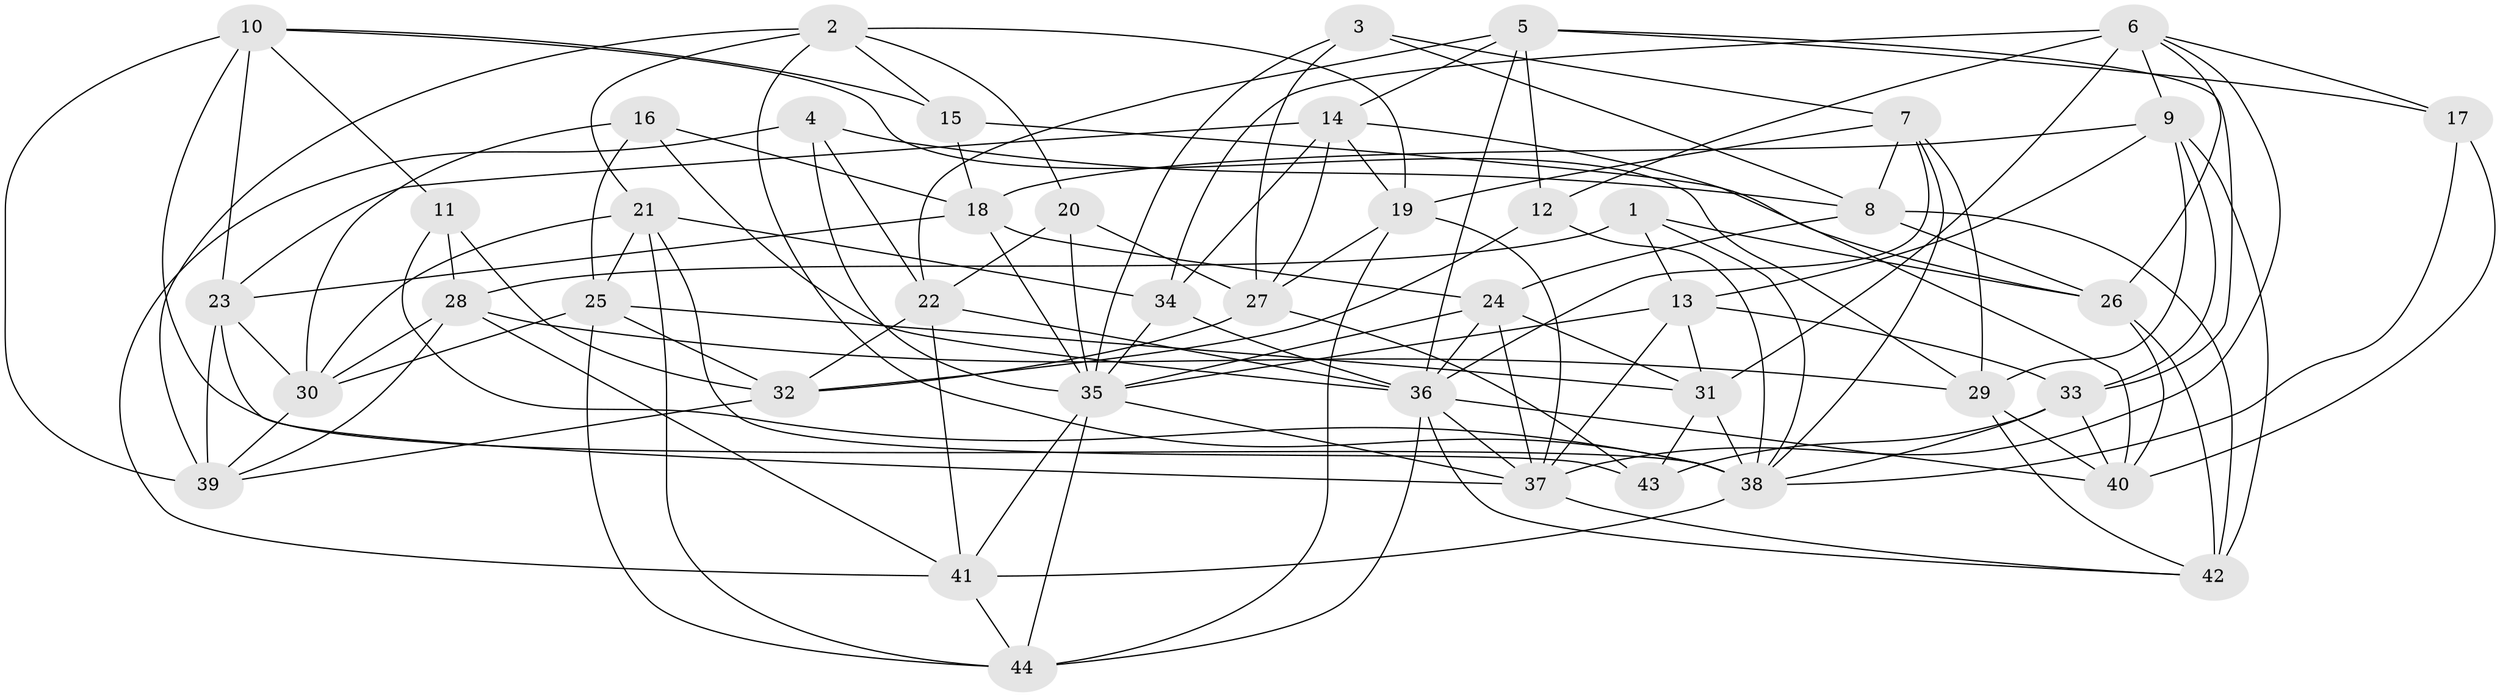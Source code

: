 // original degree distribution, {4: 1.0}
// Generated by graph-tools (version 1.1) at 2025/27/03/09/25 03:27:02]
// undirected, 44 vertices, 129 edges
graph export_dot {
graph [start="1"]
  node [color=gray90,style=filled];
  1;
  2;
  3;
  4;
  5;
  6;
  7;
  8;
  9;
  10;
  11;
  12;
  13;
  14;
  15;
  16;
  17;
  18;
  19;
  20;
  21;
  22;
  23;
  24;
  25;
  26;
  27;
  28;
  29;
  30;
  31;
  32;
  33;
  34;
  35;
  36;
  37;
  38;
  39;
  40;
  41;
  42;
  43;
  44;
  1 -- 13 [weight=1.0];
  1 -- 26 [weight=1.0];
  1 -- 28 [weight=1.0];
  1 -- 38 [weight=1.0];
  2 -- 15 [weight=1.0];
  2 -- 19 [weight=1.0];
  2 -- 20 [weight=1.0];
  2 -- 21 [weight=1.0];
  2 -- 38 [weight=1.0];
  2 -- 39 [weight=1.0];
  3 -- 7 [weight=1.0];
  3 -- 8 [weight=1.0];
  3 -- 27 [weight=1.0];
  3 -- 35 [weight=1.0];
  4 -- 8 [weight=1.0];
  4 -- 22 [weight=1.0];
  4 -- 35 [weight=1.0];
  4 -- 41 [weight=1.0];
  5 -- 12 [weight=1.0];
  5 -- 14 [weight=1.0];
  5 -- 17 [weight=1.0];
  5 -- 22 [weight=1.0];
  5 -- 33 [weight=1.0];
  5 -- 36 [weight=1.0];
  6 -- 9 [weight=1.0];
  6 -- 12 [weight=1.0];
  6 -- 17 [weight=1.0];
  6 -- 26 [weight=1.0];
  6 -- 31 [weight=1.0];
  6 -- 34 [weight=2.0];
  6 -- 37 [weight=1.0];
  7 -- 8 [weight=1.0];
  7 -- 19 [weight=1.0];
  7 -- 29 [weight=1.0];
  7 -- 36 [weight=1.0];
  7 -- 38 [weight=1.0];
  8 -- 24 [weight=1.0];
  8 -- 26 [weight=1.0];
  8 -- 42 [weight=1.0];
  9 -- 13 [weight=1.0];
  9 -- 18 [weight=1.0];
  9 -- 29 [weight=1.0];
  9 -- 33 [weight=1.0];
  9 -- 42 [weight=1.0];
  10 -- 11 [weight=1.0];
  10 -- 15 [weight=1.0];
  10 -- 23 [weight=1.0];
  10 -- 29 [weight=1.0];
  10 -- 38 [weight=1.0];
  10 -- 39 [weight=1.0];
  11 -- 28 [weight=1.0];
  11 -- 32 [weight=1.0];
  11 -- 38 [weight=1.0];
  12 -- 32 [weight=1.0];
  12 -- 38 [weight=1.0];
  13 -- 31 [weight=1.0];
  13 -- 33 [weight=1.0];
  13 -- 35 [weight=1.0];
  13 -- 37 [weight=1.0];
  14 -- 19 [weight=1.0];
  14 -- 23 [weight=1.0];
  14 -- 27 [weight=1.0];
  14 -- 34 [weight=1.0];
  14 -- 40 [weight=1.0];
  15 -- 18 [weight=1.0];
  15 -- 26 [weight=1.0];
  16 -- 18 [weight=1.0];
  16 -- 25 [weight=1.0];
  16 -- 30 [weight=1.0];
  16 -- 36 [weight=1.0];
  17 -- 38 [weight=1.0];
  17 -- 40 [weight=1.0];
  18 -- 23 [weight=1.0];
  18 -- 24 [weight=1.0];
  18 -- 35 [weight=1.0];
  19 -- 27 [weight=1.0];
  19 -- 37 [weight=1.0];
  19 -- 44 [weight=1.0];
  20 -- 22 [weight=1.0];
  20 -- 27 [weight=1.0];
  20 -- 35 [weight=1.0];
  21 -- 25 [weight=1.0];
  21 -- 30 [weight=1.0];
  21 -- 34 [weight=1.0];
  21 -- 43 [weight=1.0];
  21 -- 44 [weight=1.0];
  22 -- 32 [weight=1.0];
  22 -- 36 [weight=1.0];
  22 -- 41 [weight=1.0];
  23 -- 30 [weight=1.0];
  23 -- 37 [weight=1.0];
  23 -- 39 [weight=1.0];
  24 -- 31 [weight=1.0];
  24 -- 35 [weight=1.0];
  24 -- 36 [weight=1.0];
  24 -- 37 [weight=1.0];
  25 -- 30 [weight=1.0];
  25 -- 31 [weight=1.0];
  25 -- 32 [weight=1.0];
  25 -- 44 [weight=1.0];
  26 -- 40 [weight=1.0];
  26 -- 42 [weight=1.0];
  27 -- 32 [weight=1.0];
  27 -- 43 [weight=1.0];
  28 -- 29 [weight=1.0];
  28 -- 30 [weight=1.0];
  28 -- 39 [weight=1.0];
  28 -- 41 [weight=1.0];
  29 -- 40 [weight=1.0];
  29 -- 42 [weight=1.0];
  30 -- 39 [weight=1.0];
  31 -- 38 [weight=1.0];
  31 -- 43 [weight=1.0];
  32 -- 39 [weight=1.0];
  33 -- 38 [weight=1.0];
  33 -- 40 [weight=1.0];
  33 -- 43 [weight=1.0];
  34 -- 35 [weight=1.0];
  34 -- 36 [weight=1.0];
  35 -- 37 [weight=1.0];
  35 -- 41 [weight=1.0];
  35 -- 44 [weight=1.0];
  36 -- 37 [weight=1.0];
  36 -- 40 [weight=1.0];
  36 -- 42 [weight=1.0];
  36 -- 44 [weight=1.0];
  37 -- 42 [weight=1.0];
  38 -- 41 [weight=1.0];
  41 -- 44 [weight=1.0];
}
